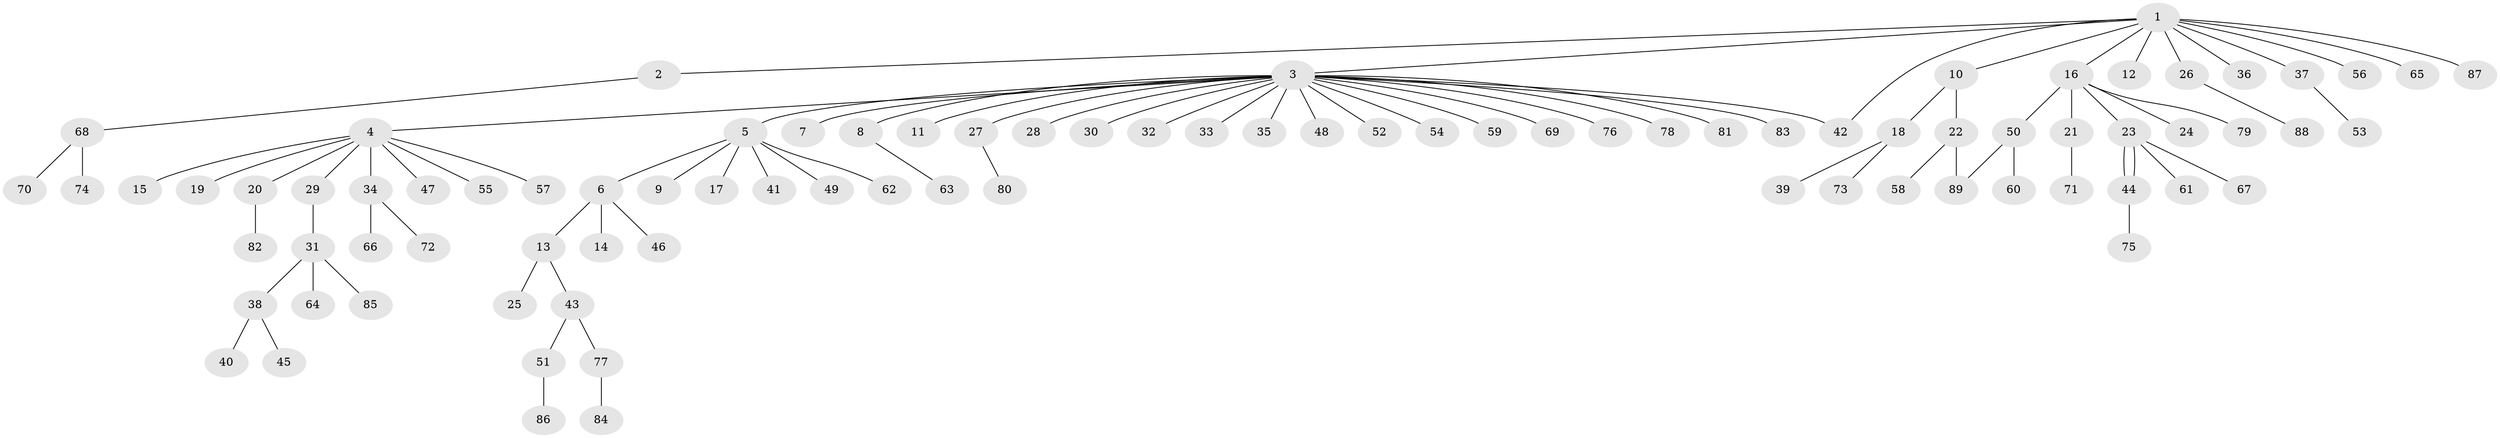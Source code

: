 // Generated by graph-tools (version 1.1) at 2025/11/02/27/25 16:11:13]
// undirected, 89 vertices, 91 edges
graph export_dot {
graph [start="1"]
  node [color=gray90,style=filled];
  1;
  2;
  3;
  4;
  5;
  6;
  7;
  8;
  9;
  10;
  11;
  12;
  13;
  14;
  15;
  16;
  17;
  18;
  19;
  20;
  21;
  22;
  23;
  24;
  25;
  26;
  27;
  28;
  29;
  30;
  31;
  32;
  33;
  34;
  35;
  36;
  37;
  38;
  39;
  40;
  41;
  42;
  43;
  44;
  45;
  46;
  47;
  48;
  49;
  50;
  51;
  52;
  53;
  54;
  55;
  56;
  57;
  58;
  59;
  60;
  61;
  62;
  63;
  64;
  65;
  66;
  67;
  68;
  69;
  70;
  71;
  72;
  73;
  74;
  75;
  76;
  77;
  78;
  79;
  80;
  81;
  82;
  83;
  84;
  85;
  86;
  87;
  88;
  89;
  1 -- 2;
  1 -- 3;
  1 -- 10;
  1 -- 12;
  1 -- 16;
  1 -- 26;
  1 -- 36;
  1 -- 37;
  1 -- 42;
  1 -- 56;
  1 -- 65;
  1 -- 87;
  2 -- 68;
  3 -- 4;
  3 -- 5;
  3 -- 7;
  3 -- 8;
  3 -- 11;
  3 -- 27;
  3 -- 28;
  3 -- 30;
  3 -- 32;
  3 -- 33;
  3 -- 35;
  3 -- 42;
  3 -- 48;
  3 -- 52;
  3 -- 54;
  3 -- 59;
  3 -- 69;
  3 -- 76;
  3 -- 78;
  3 -- 81;
  3 -- 83;
  4 -- 15;
  4 -- 19;
  4 -- 20;
  4 -- 29;
  4 -- 34;
  4 -- 47;
  4 -- 55;
  4 -- 57;
  5 -- 6;
  5 -- 9;
  5 -- 17;
  5 -- 41;
  5 -- 49;
  5 -- 62;
  6 -- 13;
  6 -- 14;
  6 -- 46;
  8 -- 63;
  10 -- 18;
  10 -- 22;
  13 -- 25;
  13 -- 43;
  16 -- 21;
  16 -- 23;
  16 -- 24;
  16 -- 50;
  16 -- 79;
  18 -- 39;
  18 -- 73;
  20 -- 82;
  21 -- 71;
  22 -- 58;
  22 -- 89;
  23 -- 44;
  23 -- 44;
  23 -- 61;
  23 -- 67;
  26 -- 88;
  27 -- 80;
  29 -- 31;
  31 -- 38;
  31 -- 64;
  31 -- 85;
  34 -- 66;
  34 -- 72;
  37 -- 53;
  38 -- 40;
  38 -- 45;
  43 -- 51;
  43 -- 77;
  44 -- 75;
  50 -- 60;
  50 -- 89;
  51 -- 86;
  68 -- 70;
  68 -- 74;
  77 -- 84;
}
